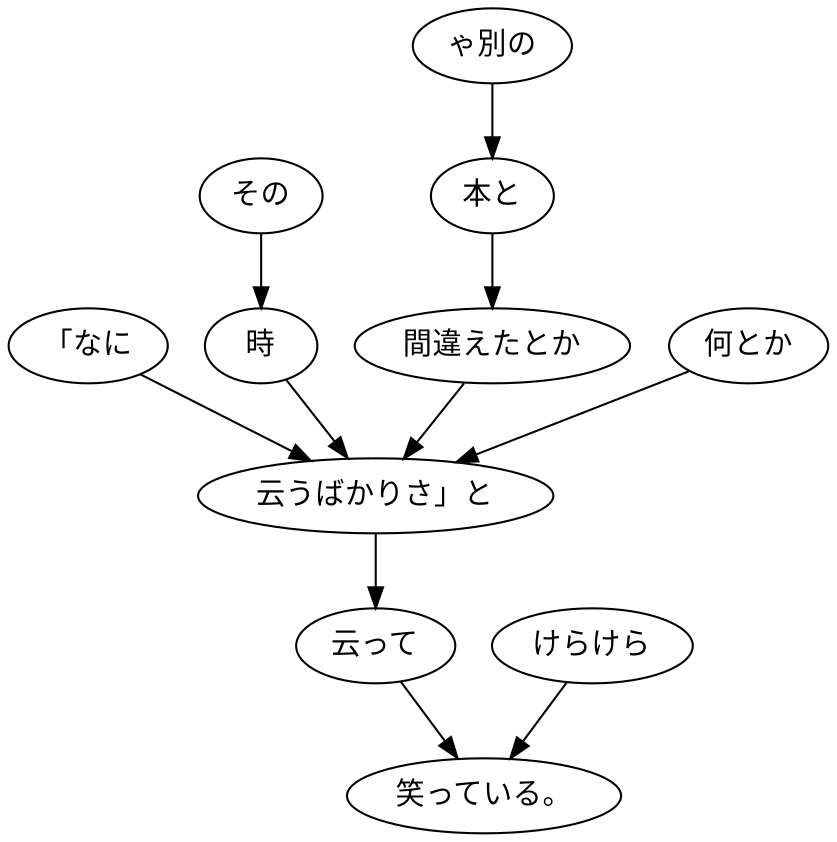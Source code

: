 digraph graph312 {
	node0 [label="「なに"];
	node1 [label="その"];
	node2 [label="時"];
	node3 [label="ゃ別の"];
	node4 [label="本と"];
	node5 [label="間違えたとか"];
	node6 [label="何とか"];
	node7 [label="云うばかりさ」と"];
	node8 [label="云って"];
	node9 [label="けらけら"];
	node10 [label="笑っている。"];
	node0 -> node7;
	node1 -> node2;
	node2 -> node7;
	node3 -> node4;
	node4 -> node5;
	node5 -> node7;
	node6 -> node7;
	node7 -> node8;
	node8 -> node10;
	node9 -> node10;
}
